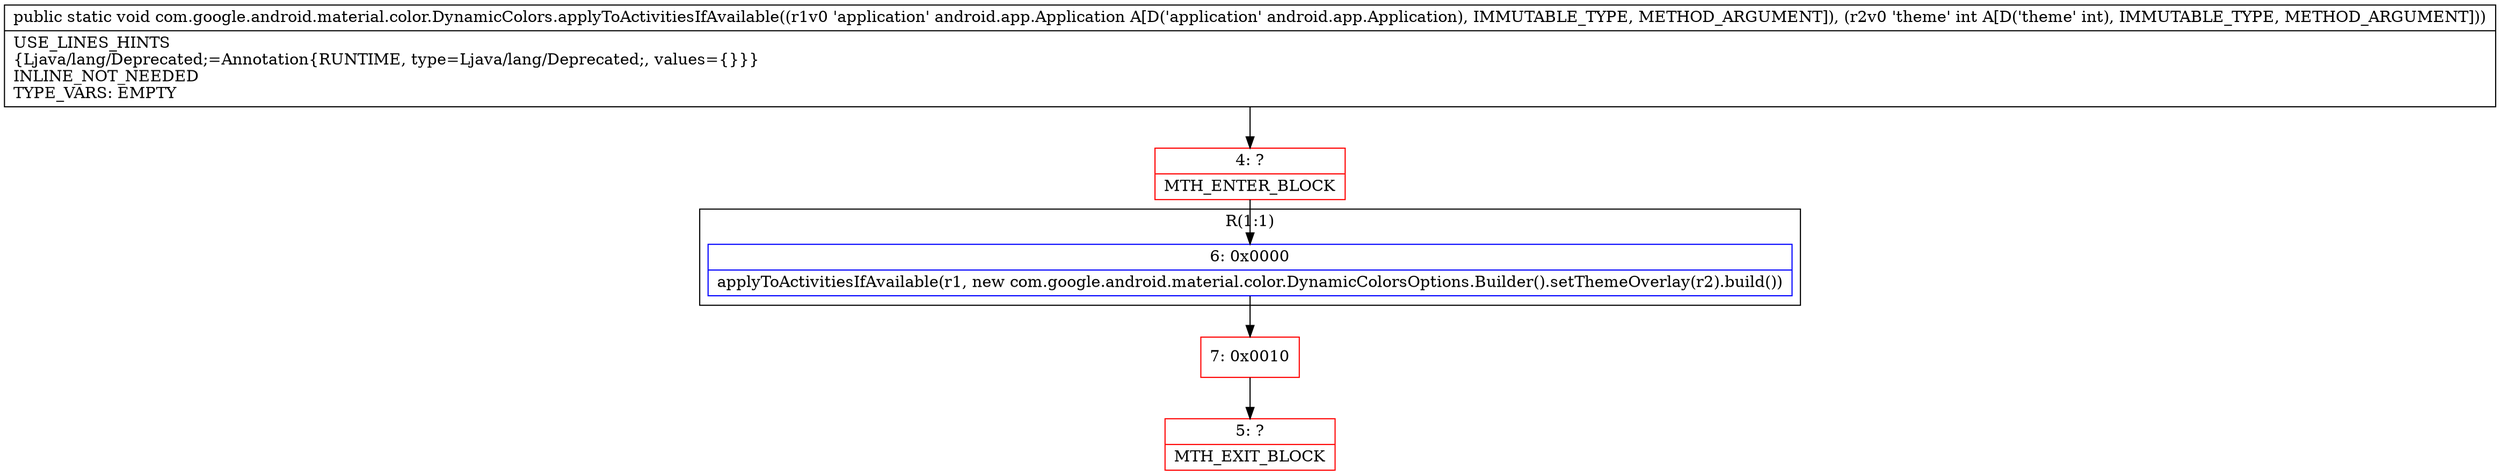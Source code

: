 digraph "CFG forcom.google.android.material.color.DynamicColors.applyToActivitiesIfAvailable(Landroid\/app\/Application;I)V" {
subgraph cluster_Region_1950257119 {
label = "R(1:1)";
node [shape=record,color=blue];
Node_6 [shape=record,label="{6\:\ 0x0000|applyToActivitiesIfAvailable(r1, new com.google.android.material.color.DynamicColorsOptions.Builder().setThemeOverlay(r2).build())\l}"];
}
Node_4 [shape=record,color=red,label="{4\:\ ?|MTH_ENTER_BLOCK\l}"];
Node_7 [shape=record,color=red,label="{7\:\ 0x0010}"];
Node_5 [shape=record,color=red,label="{5\:\ ?|MTH_EXIT_BLOCK\l}"];
MethodNode[shape=record,label="{public static void com.google.android.material.color.DynamicColors.applyToActivitiesIfAvailable((r1v0 'application' android.app.Application A[D('application' android.app.Application), IMMUTABLE_TYPE, METHOD_ARGUMENT]), (r2v0 'theme' int A[D('theme' int), IMMUTABLE_TYPE, METHOD_ARGUMENT]))  | USE_LINES_HINTS\l\{Ljava\/lang\/Deprecated;=Annotation\{RUNTIME, type=Ljava\/lang\/Deprecated;, values=\{\}\}\}\lINLINE_NOT_NEEDED\lTYPE_VARS: EMPTY\l}"];
MethodNode -> Node_4;Node_6 -> Node_7;
Node_4 -> Node_6;
Node_7 -> Node_5;
}

